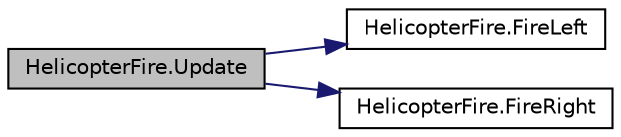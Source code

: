 digraph "HelicopterFire.Update"
{
  edge [fontname="Helvetica",fontsize="10",labelfontname="Helvetica",labelfontsize="10"];
  node [fontname="Helvetica",fontsize="10",shape=record];
  rankdir="LR";
  Node8 [label="HelicopterFire.Update",height=0.2,width=0.4,color="black", fillcolor="grey75", style="filled", fontcolor="black"];
  Node8 -> Node9 [color="midnightblue",fontsize="10",style="solid",fontname="Helvetica"];
  Node9 [label="HelicopterFire.FireLeft",height=0.2,width=0.4,color="black", fillcolor="white", style="filled",URL="$class_helicopter_fire.html#a4188a16a039901fbe7143ba99c9cbd3a",tooltip="Fire the left gun "];
  Node8 -> Node10 [color="midnightblue",fontsize="10",style="solid",fontname="Helvetica"];
  Node10 [label="HelicopterFire.FireRight",height=0.2,width=0.4,color="black", fillcolor="white", style="filled",URL="$class_helicopter_fire.html#a04eea70768af6e07d3431e985a6dfdac",tooltip="Fire the right gun "];
}
